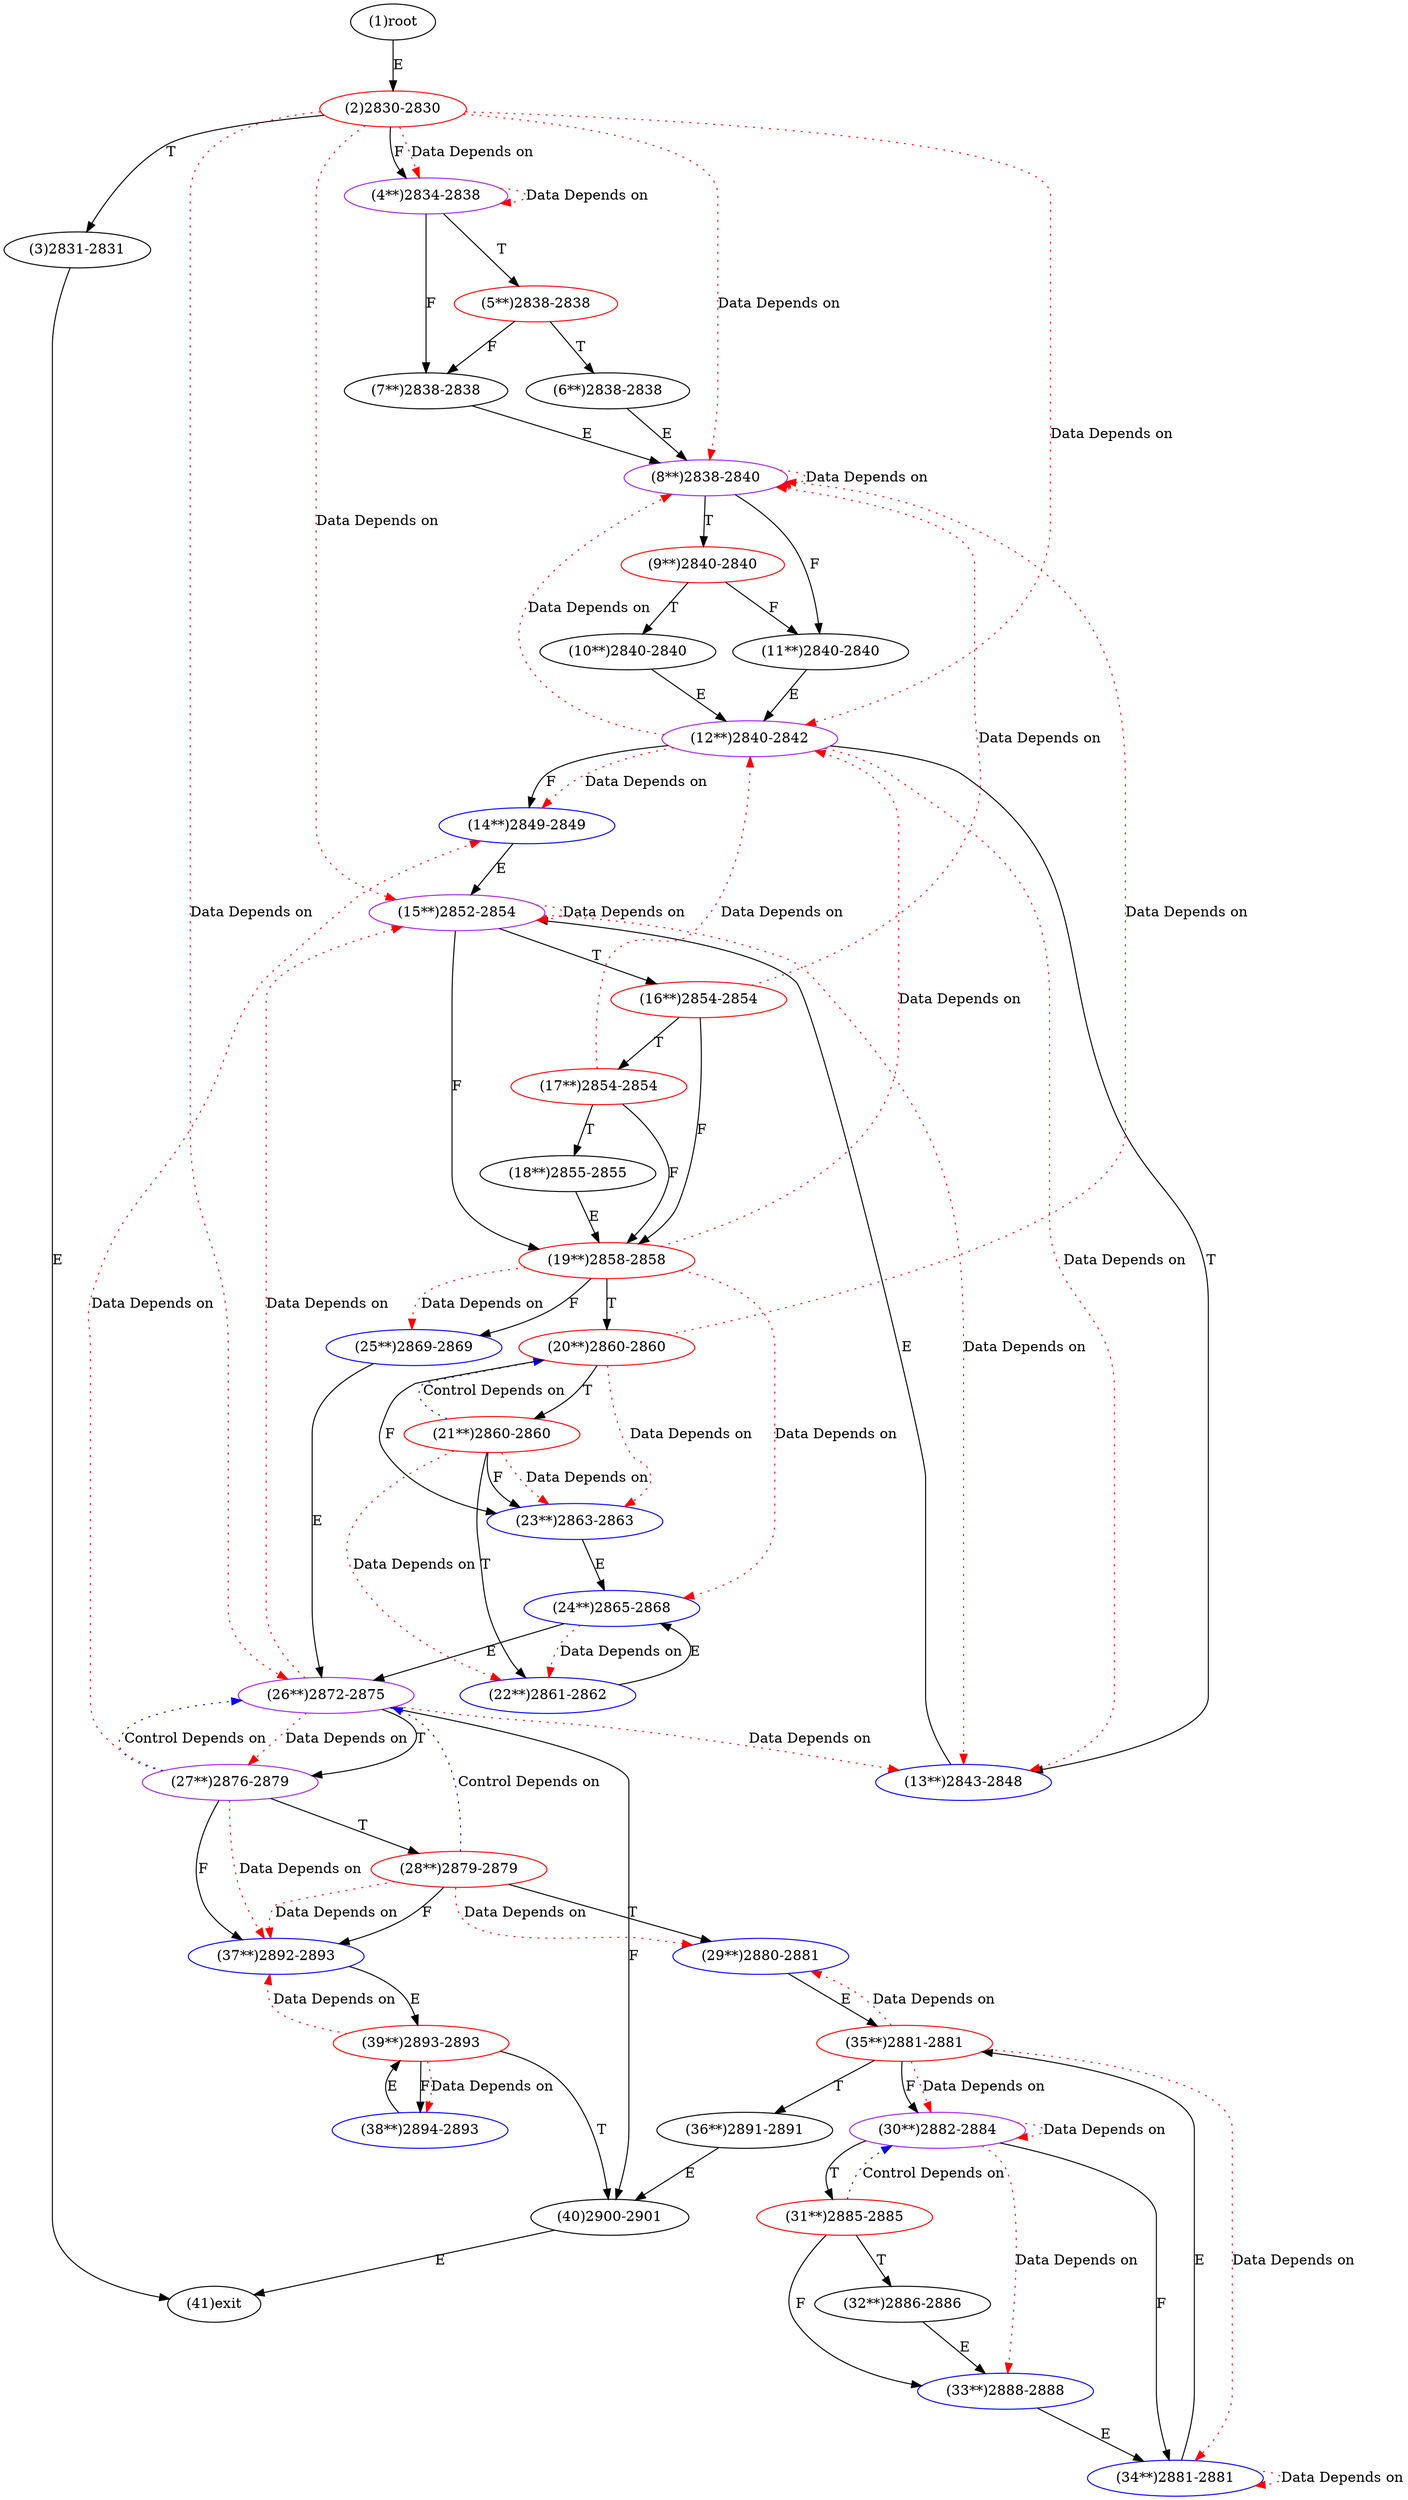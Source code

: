 digraph "" { 
1[ label="(1)root"];
2[ label="(2)2830-2830",color=red];
3[ label="(3)2831-2831"];
4[ label="(4**)2834-2838",color=purple];
5[ label="(5**)2838-2838",color=red];
6[ label="(6**)2838-2838"];
7[ label="(7**)2838-2838"];
8[ label="(8**)2838-2840",color=purple];
9[ label="(9**)2840-2840",color=red];
10[ label="(10**)2840-2840"];
11[ label="(11**)2840-2840"];
12[ label="(12**)2840-2842",color=purple];
13[ label="(13**)2843-2848",color=blue];
14[ label="(14**)2849-2849",color=blue];
15[ label="(15**)2852-2854",color=purple];
17[ label="(17**)2854-2854",color=red];
16[ label="(16**)2854-2854",color=red];
19[ label="(19**)2858-2858",color=red];
18[ label="(18**)2855-2855"];
21[ label="(21**)2860-2860",color=red];
20[ label="(20**)2860-2860",color=red];
23[ label="(23**)2863-2863",color=blue];
22[ label="(22**)2861-2862",color=blue];
25[ label="(25**)2869-2869",color=blue];
24[ label="(24**)2865-2868",color=blue];
27[ label="(27**)2876-2879",color=purple];
26[ label="(26**)2872-2875",color=purple];
29[ label="(29**)2880-2881",color=blue];
28[ label="(28**)2879-2879",color=red];
31[ label="(31**)2885-2885",color=red];
30[ label="(30**)2882-2884",color=purple];
34[ label="(34**)2881-2881",color=blue];
35[ label="(35**)2881-2881",color=red];
32[ label="(32**)2886-2886"];
33[ label="(33**)2888-2888",color=blue];
38[ label="(38**)2894-2893",color=blue];
39[ label="(39**)2893-2893",color=red];
36[ label="(36**)2891-2891"];
37[ label="(37**)2892-2893",color=blue];
40[ label="(40)2900-2901"];
41[ label="(41)exit"];
1->2[ label="E"];
2->4[ label="F"];
2->3[ label="T"];
3->41[ label="E"];
4->7[ label="F"];
4->5[ label="T"];
5->7[ label="F"];
5->6[ label="T"];
6->8[ label="E"];
7->8[ label="E"];
8->11[ label="F"];
8->9[ label="T"];
9->11[ label="F"];
9->10[ label="T"];
10->12[ label="E"];
11->12[ label="E"];
12->14[ label="F"];
12->13[ label="T"];
13->15[ label="E"];
14->15[ label="E"];
15->19[ label="F"];
15->16[ label="T"];
16->19[ label="F"];
16->17[ label="T"];
17->19[ label="F"];
17->18[ label="T"];
18->19[ label="E"];
19->25[ label="F"];
19->20[ label="T"];
20->23[ label="F"];
20->21[ label="T"];
21->23[ label="F"];
21->22[ label="T"];
22->24[ label="E"];
23->24[ label="E"];
24->26[ label="E"];
25->26[ label="E"];
26->40[ label="F"];
26->27[ label="T"];
27->37[ label="F"];
27->28[ label="T"];
28->37[ label="F"];
28->29[ label="T"];
29->35[ label="E"];
30->34[ label="F"];
30->31[ label="T"];
31->33[ label="F"];
31->32[ label="T"];
32->33[ label="E"];
33->34[ label="E"];
34->35[ label="E"];
35->30[ label="F"];
35->36[ label="T"];
36->40[ label="E"];
37->39[ label="E"];
38->39[ label="E"];
39->38[ label="F"];
39->40[ label="T"];
40->41[ label="E"];
2->4[ color="red" label="Data Depends on" style = dotted ];
2->26[ color="red" label="Data Depends on" style = dotted ];
2->8[ color="red" label="Data Depends on" style = dotted ];
2->15[ color="red" label="Data Depends on" style = dotted ];
2->12[ color="red" label="Data Depends on" style = dotted ];
4->4[ color="red" label="Data Depends on" style = dotted ];
8->8[ color="red" label="Data Depends on" style = dotted ];
12->13[ color="red" label="Data Depends on" style = dotted ];
12->14[ color="red" label="Data Depends on" style = dotted ];
12->8[ color="red" label="Data Depends on" style = dotted ];
15->15[ color="red" label="Data Depends on" style = dotted ];
15->13[ color="red" label="Data Depends on" style = dotted ];
17->12[ color="red" label="Data Depends on" style = dotted ];
16->8[ color="red" label="Data Depends on" style = dotted ];
19->25[ color="red" label="Data Depends on" style = dotted ];
19->24[ color="red" label="Data Depends on" style = dotted ];
19->12[ color="red" label="Data Depends on" style = dotted ];
21->20[ color="blue" label="Control Depends on" style = dotted ];
21->23[ color="red" label="Data Depends on" style = dotted ];
21->22[ color="red" label="Data Depends on" style = dotted ];
20->23[ color="red" label="Data Depends on" style = dotted ];
20->8[ color="red" label="Data Depends on" style = dotted ];
24->22[ color="red" label="Data Depends on" style = dotted ];
27->26[ color="blue" label="Control Depends on" style = dotted ];
27->14[ color="red" label="Data Depends on" style = dotted ];
27->37[ color="red" label="Data Depends on" style = dotted ];
26->27[ color="red" label="Data Depends on" style = dotted ];
26->15[ color="red" label="Data Depends on" style = dotted ];
26->13[ color="red" label="Data Depends on" style = dotted ];
28->29[ color="red" label="Data Depends on" style = dotted ];
28->26[ color="blue" label="Control Depends on" style = dotted ];
28->37[ color="red" label="Data Depends on" style = dotted ];
31->30[ color="blue" label="Control Depends on" style = dotted ];
30->30[ color="red" label="Data Depends on" style = dotted ];
30->33[ color="red" label="Data Depends on" style = dotted ];
34->34[ color="red" label="Data Depends on" style = dotted ];
35->34[ color="red" label="Data Depends on" style = dotted ];
35->29[ color="red" label="Data Depends on" style = dotted ];
35->30[ color="red" label="Data Depends on" style = dotted ];
39->38[ color="red" label="Data Depends on" style = dotted ];
39->37[ color="red" label="Data Depends on" style = dotted ];
}